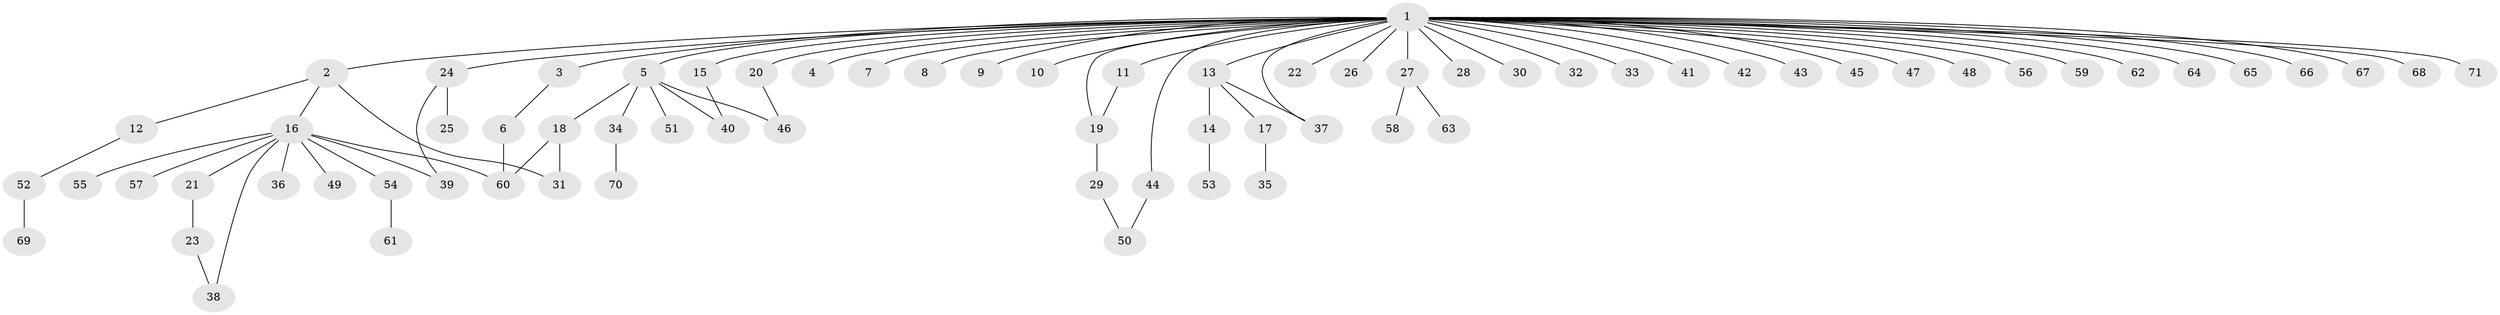 // original degree distribution, {42: 0.007042253521126761, 4: 0.035211267605633804, 2: 0.2676056338028169, 7: 0.007042253521126761, 3: 0.08450704225352113, 1: 0.5422535211267606, 6: 0.02112676056338028, 5: 0.028169014084507043, 10: 0.007042253521126761}
// Generated by graph-tools (version 1.1) at 2025/35/03/09/25 02:35:37]
// undirected, 71 vertices, 80 edges
graph export_dot {
graph [start="1"]
  node [color=gray90,style=filled];
  1;
  2;
  3;
  4;
  5;
  6;
  7;
  8;
  9;
  10;
  11;
  12;
  13;
  14;
  15;
  16;
  17;
  18;
  19;
  20;
  21;
  22;
  23;
  24;
  25;
  26;
  27;
  28;
  29;
  30;
  31;
  32;
  33;
  34;
  35;
  36;
  37;
  38;
  39;
  40;
  41;
  42;
  43;
  44;
  45;
  46;
  47;
  48;
  49;
  50;
  51;
  52;
  53;
  54;
  55;
  56;
  57;
  58;
  59;
  60;
  61;
  62;
  63;
  64;
  65;
  66;
  67;
  68;
  69;
  70;
  71;
  1 -- 2 [weight=1.0];
  1 -- 3 [weight=1.0];
  1 -- 4 [weight=1.0];
  1 -- 5 [weight=1.0];
  1 -- 7 [weight=1.0];
  1 -- 8 [weight=1.0];
  1 -- 9 [weight=1.0];
  1 -- 10 [weight=1.0];
  1 -- 11 [weight=2.0];
  1 -- 13 [weight=1.0];
  1 -- 15 [weight=1.0];
  1 -- 19 [weight=1.0];
  1 -- 20 [weight=1.0];
  1 -- 22 [weight=1.0];
  1 -- 24 [weight=1.0];
  1 -- 26 [weight=1.0];
  1 -- 27 [weight=1.0];
  1 -- 28 [weight=1.0];
  1 -- 30 [weight=1.0];
  1 -- 32 [weight=1.0];
  1 -- 33 [weight=1.0];
  1 -- 37 [weight=1.0];
  1 -- 41 [weight=1.0];
  1 -- 42 [weight=1.0];
  1 -- 43 [weight=1.0];
  1 -- 44 [weight=1.0];
  1 -- 45 [weight=1.0];
  1 -- 47 [weight=1.0];
  1 -- 48 [weight=1.0];
  1 -- 56 [weight=1.0];
  1 -- 59 [weight=1.0];
  1 -- 62 [weight=1.0];
  1 -- 64 [weight=1.0];
  1 -- 65 [weight=1.0];
  1 -- 66 [weight=1.0];
  1 -- 67 [weight=1.0];
  1 -- 68 [weight=1.0];
  1 -- 71 [weight=1.0];
  2 -- 12 [weight=1.0];
  2 -- 16 [weight=1.0];
  2 -- 31 [weight=1.0];
  3 -- 6 [weight=1.0];
  5 -- 18 [weight=1.0];
  5 -- 34 [weight=1.0];
  5 -- 40 [weight=1.0];
  5 -- 46 [weight=1.0];
  5 -- 51 [weight=1.0];
  6 -- 60 [weight=1.0];
  11 -- 19 [weight=1.0];
  12 -- 52 [weight=1.0];
  13 -- 14 [weight=1.0];
  13 -- 17 [weight=1.0];
  13 -- 37 [weight=1.0];
  14 -- 53 [weight=1.0];
  15 -- 40 [weight=1.0];
  16 -- 21 [weight=1.0];
  16 -- 36 [weight=1.0];
  16 -- 38 [weight=1.0];
  16 -- 39 [weight=1.0];
  16 -- 49 [weight=1.0];
  16 -- 54 [weight=1.0];
  16 -- 55 [weight=1.0];
  16 -- 57 [weight=1.0];
  16 -- 60 [weight=1.0];
  17 -- 35 [weight=1.0];
  18 -- 31 [weight=2.0];
  18 -- 60 [weight=1.0];
  19 -- 29 [weight=1.0];
  20 -- 46 [weight=1.0];
  21 -- 23 [weight=1.0];
  23 -- 38 [weight=1.0];
  24 -- 25 [weight=3.0];
  24 -- 39 [weight=1.0];
  27 -- 58 [weight=1.0];
  27 -- 63 [weight=1.0];
  29 -- 50 [weight=1.0];
  34 -- 70 [weight=1.0];
  44 -- 50 [weight=1.0];
  52 -- 69 [weight=1.0];
  54 -- 61 [weight=1.0];
}

